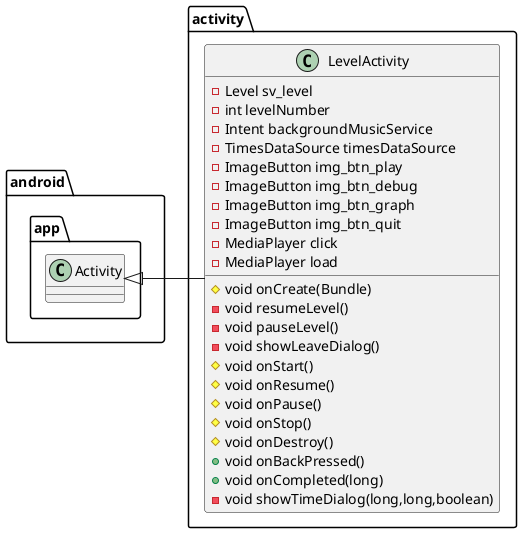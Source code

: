 @startuml
class activity.LevelActivity {
- Level sv_level
- int levelNumber
- Intent backgroundMusicService
- TimesDataSource timesDataSource
- ImageButton img_btn_play
- ImageButton img_btn_debug
- ImageButton img_btn_graph
- ImageButton img_btn_quit
- MediaPlayer click
- MediaPlayer load
# void onCreate(Bundle)
- void resumeLevel()
- void pauseLevel()
- void showLeaveDialog()
# void onStart()
# void onResume()
# void onPause()
# void onStop()
# void onDestroy()
+ void onBackPressed()
+ void onCompleted(long)
- void showTimeDialog(long,long,boolean)
}




android.app.Activity <|- activity.LevelActivity
@enduml